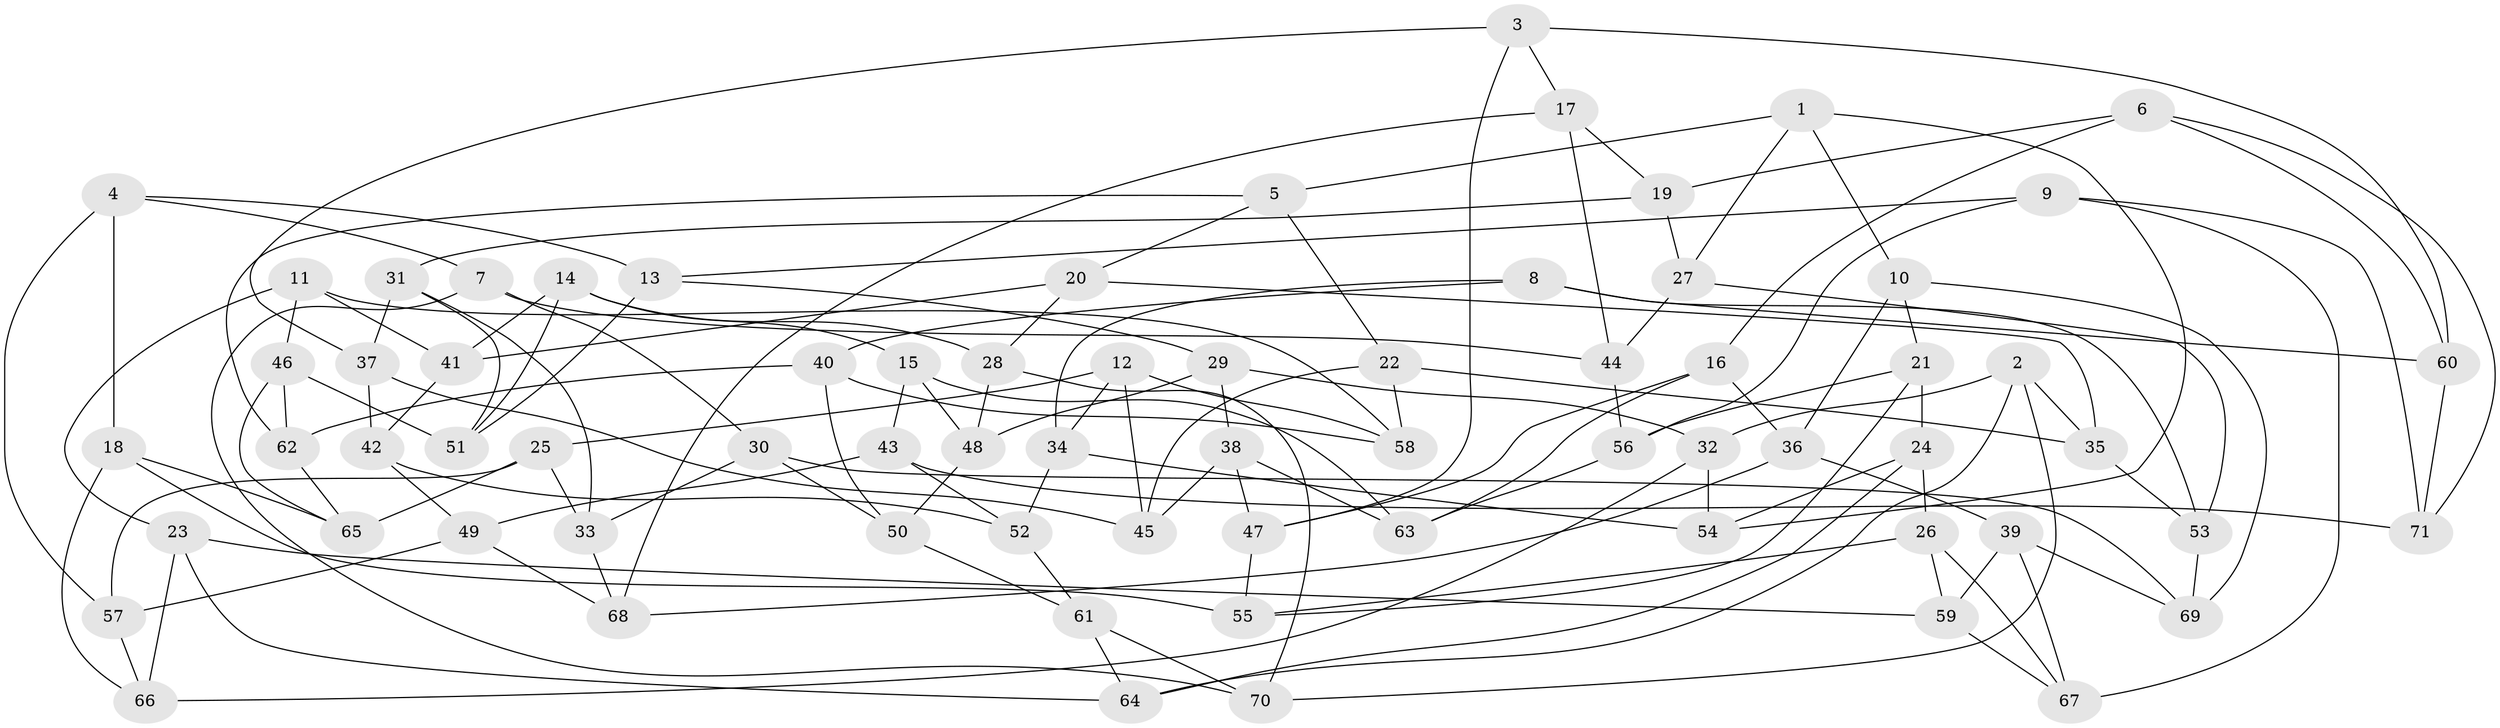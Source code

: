 // coarse degree distribution, {7: 0.06976744186046512, 11: 0.046511627906976744, 4: 0.6976744186046512, 3: 0.09302325581395349, 10: 0.023255813953488372, 9: 0.023255813953488372, 6: 0.046511627906976744}
// Generated by graph-tools (version 1.1) at 2025/53/03/04/25 22:53:36]
// undirected, 71 vertices, 142 edges
graph export_dot {
  node [color=gray90,style=filled];
  1;
  2;
  3;
  4;
  5;
  6;
  7;
  8;
  9;
  10;
  11;
  12;
  13;
  14;
  15;
  16;
  17;
  18;
  19;
  20;
  21;
  22;
  23;
  24;
  25;
  26;
  27;
  28;
  29;
  30;
  31;
  32;
  33;
  34;
  35;
  36;
  37;
  38;
  39;
  40;
  41;
  42;
  43;
  44;
  45;
  46;
  47;
  48;
  49;
  50;
  51;
  52;
  53;
  54;
  55;
  56;
  57;
  58;
  59;
  60;
  61;
  62;
  63;
  64;
  65;
  66;
  67;
  68;
  69;
  70;
  71;
  1 -- 10;
  1 -- 54;
  1 -- 27;
  1 -- 5;
  2 -- 70;
  2 -- 32;
  2 -- 35;
  2 -- 64;
  3 -- 60;
  3 -- 37;
  3 -- 17;
  3 -- 47;
  4 -- 13;
  4 -- 18;
  4 -- 57;
  4 -- 7;
  5 -- 22;
  5 -- 20;
  5 -- 62;
  6 -- 71;
  6 -- 16;
  6 -- 60;
  6 -- 19;
  7 -- 30;
  7 -- 70;
  7 -- 44;
  8 -- 34;
  8 -- 40;
  8 -- 60;
  8 -- 53;
  9 -- 56;
  9 -- 67;
  9 -- 13;
  9 -- 71;
  10 -- 21;
  10 -- 69;
  10 -- 36;
  11 -- 23;
  11 -- 41;
  11 -- 46;
  11 -- 58;
  12 -- 58;
  12 -- 45;
  12 -- 34;
  12 -- 25;
  13 -- 51;
  13 -- 29;
  14 -- 51;
  14 -- 41;
  14 -- 15;
  14 -- 28;
  15 -- 48;
  15 -- 63;
  15 -- 43;
  16 -- 63;
  16 -- 36;
  16 -- 47;
  17 -- 44;
  17 -- 19;
  17 -- 68;
  18 -- 55;
  18 -- 66;
  18 -- 65;
  19 -- 31;
  19 -- 27;
  20 -- 35;
  20 -- 41;
  20 -- 28;
  21 -- 56;
  21 -- 24;
  21 -- 55;
  22 -- 45;
  22 -- 58;
  22 -- 35;
  23 -- 59;
  23 -- 66;
  23 -- 64;
  24 -- 54;
  24 -- 64;
  24 -- 26;
  25 -- 57;
  25 -- 65;
  25 -- 33;
  26 -- 67;
  26 -- 59;
  26 -- 55;
  27 -- 53;
  27 -- 44;
  28 -- 48;
  28 -- 70;
  29 -- 48;
  29 -- 32;
  29 -- 38;
  30 -- 50;
  30 -- 69;
  30 -- 33;
  31 -- 51;
  31 -- 37;
  31 -- 33;
  32 -- 66;
  32 -- 54;
  33 -- 68;
  34 -- 54;
  34 -- 52;
  35 -- 53;
  36 -- 68;
  36 -- 39;
  37 -- 45;
  37 -- 42;
  38 -- 47;
  38 -- 63;
  38 -- 45;
  39 -- 67;
  39 -- 59;
  39 -- 69;
  40 -- 62;
  40 -- 58;
  40 -- 50;
  41 -- 42;
  42 -- 52;
  42 -- 49;
  43 -- 71;
  43 -- 52;
  43 -- 49;
  44 -- 56;
  46 -- 65;
  46 -- 51;
  46 -- 62;
  47 -- 55;
  48 -- 50;
  49 -- 57;
  49 -- 68;
  50 -- 61;
  52 -- 61;
  53 -- 69;
  56 -- 63;
  57 -- 66;
  59 -- 67;
  60 -- 71;
  61 -- 70;
  61 -- 64;
  62 -- 65;
}
